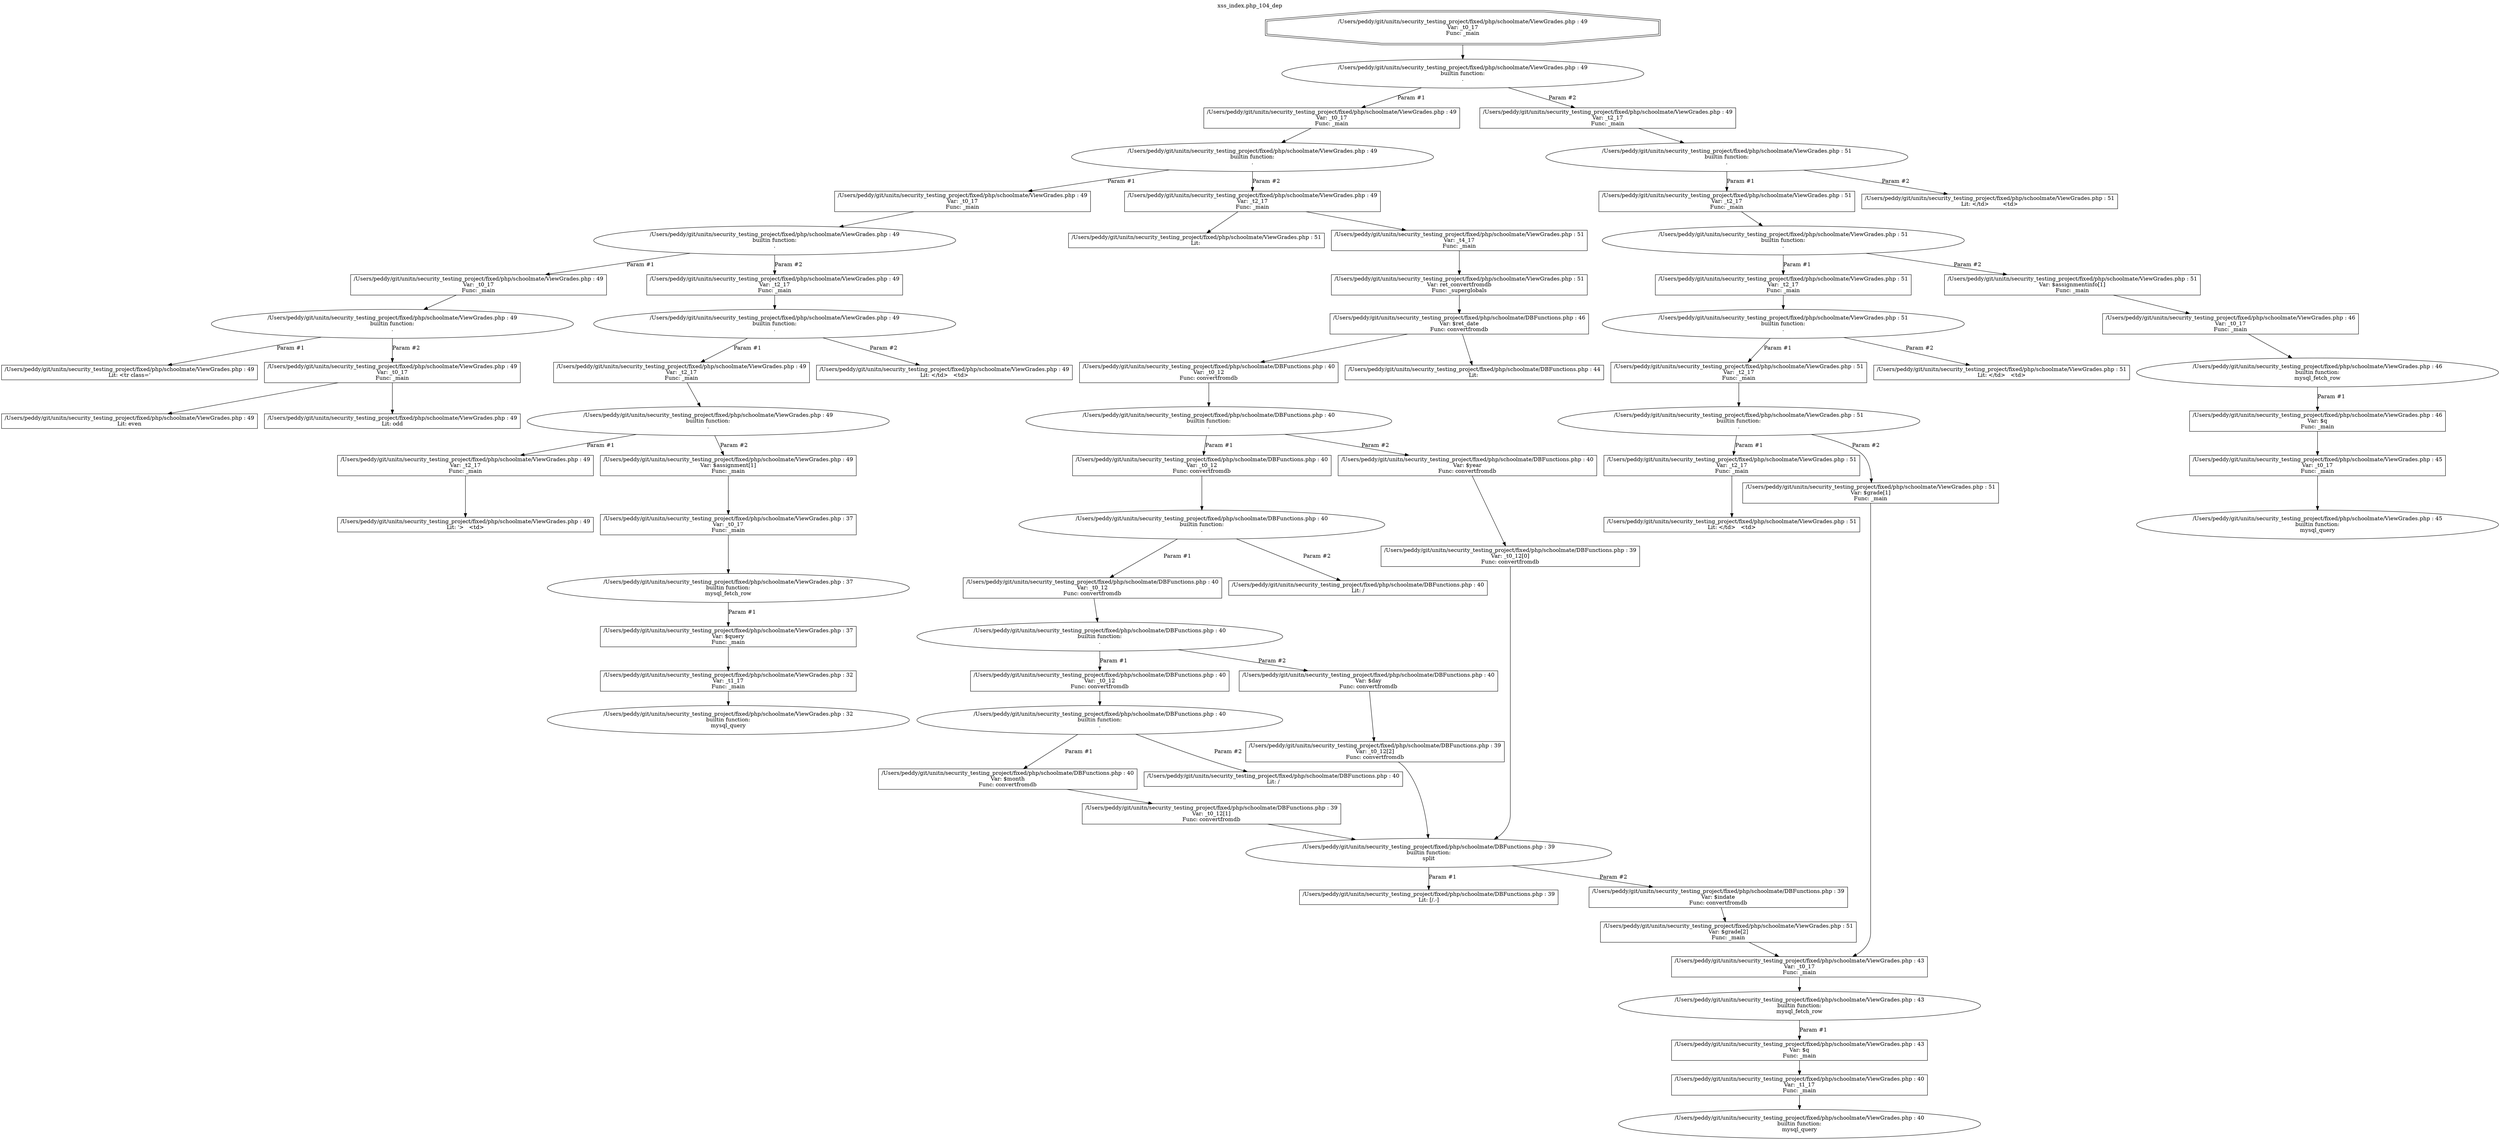 digraph cfg {
  label="xss_index.php_104_dep";
  labelloc=t;
  n1 [shape=doubleoctagon, label="/Users/peddy/git/unitn/security_testing_project/fixed/php/schoolmate/ViewGrades.php : 49\nVar: _t0_17\nFunc: _main\n"];
  n2 [shape=ellipse, label="/Users/peddy/git/unitn/security_testing_project/fixed/php/schoolmate/ViewGrades.php : 49\nbuiltin function:\n.\n"];
  n3 [shape=box, label="/Users/peddy/git/unitn/security_testing_project/fixed/php/schoolmate/ViewGrades.php : 49\nVar: _t0_17\nFunc: _main\n"];
  n4 [shape=ellipse, label="/Users/peddy/git/unitn/security_testing_project/fixed/php/schoolmate/ViewGrades.php : 49\nbuiltin function:\n.\n"];
  n5 [shape=box, label="/Users/peddy/git/unitn/security_testing_project/fixed/php/schoolmate/ViewGrades.php : 49\nVar: _t0_17\nFunc: _main\n"];
  n6 [shape=ellipse, label="/Users/peddy/git/unitn/security_testing_project/fixed/php/schoolmate/ViewGrades.php : 49\nbuiltin function:\n.\n"];
  n7 [shape=box, label="/Users/peddy/git/unitn/security_testing_project/fixed/php/schoolmate/ViewGrades.php : 49\nVar: _t0_17\nFunc: _main\n"];
  n8 [shape=ellipse, label="/Users/peddy/git/unitn/security_testing_project/fixed/php/schoolmate/ViewGrades.php : 49\nbuiltin function:\n.\n"];
  n9 [shape=box, label="/Users/peddy/git/unitn/security_testing_project/fixed/php/schoolmate/ViewGrades.php : 49\nLit: <tr class='\n"];
  n10 [shape=box, label="/Users/peddy/git/unitn/security_testing_project/fixed/php/schoolmate/ViewGrades.php : 49\nVar: _t0_17\nFunc: _main\n"];
  n11 [shape=box, label="/Users/peddy/git/unitn/security_testing_project/fixed/php/schoolmate/ViewGrades.php : 49\nLit: even\n"];
  n12 [shape=box, label="/Users/peddy/git/unitn/security_testing_project/fixed/php/schoolmate/ViewGrades.php : 49\nLit: odd\n"];
  n13 [shape=box, label="/Users/peddy/git/unitn/security_testing_project/fixed/php/schoolmate/ViewGrades.php : 49\nVar: _t2_17\nFunc: _main\n"];
  n14 [shape=ellipse, label="/Users/peddy/git/unitn/security_testing_project/fixed/php/schoolmate/ViewGrades.php : 49\nbuiltin function:\n.\n"];
  n15 [shape=box, label="/Users/peddy/git/unitn/security_testing_project/fixed/php/schoolmate/ViewGrades.php : 49\nVar: _t2_17\nFunc: _main\n"];
  n16 [shape=ellipse, label="/Users/peddy/git/unitn/security_testing_project/fixed/php/schoolmate/ViewGrades.php : 49\nbuiltin function:\n.\n"];
  n17 [shape=box, label="/Users/peddy/git/unitn/security_testing_project/fixed/php/schoolmate/ViewGrades.php : 49\nVar: _t2_17\nFunc: _main\n"];
  n18 [shape=box, label="/Users/peddy/git/unitn/security_testing_project/fixed/php/schoolmate/ViewGrades.php : 49\nLit: '>   <td>\n"];
  n19 [shape=box, label="/Users/peddy/git/unitn/security_testing_project/fixed/php/schoolmate/ViewGrades.php : 49\nVar: $assignment[1]\nFunc: _main\n"];
  n20 [shape=box, label="/Users/peddy/git/unitn/security_testing_project/fixed/php/schoolmate/ViewGrades.php : 37\nVar: _t0_17\nFunc: _main\n"];
  n21 [shape=ellipse, label="/Users/peddy/git/unitn/security_testing_project/fixed/php/schoolmate/ViewGrades.php : 37\nbuiltin function:\nmysql_fetch_row\n"];
  n22 [shape=box, label="/Users/peddy/git/unitn/security_testing_project/fixed/php/schoolmate/ViewGrades.php : 37\nVar: $query\nFunc: _main\n"];
  n23 [shape=box, label="/Users/peddy/git/unitn/security_testing_project/fixed/php/schoolmate/ViewGrades.php : 32\nVar: _t1_17\nFunc: _main\n"];
  n24 [shape=ellipse, label="/Users/peddy/git/unitn/security_testing_project/fixed/php/schoolmate/ViewGrades.php : 32\nbuiltin function:\nmysql_query\n"];
  n25 [shape=box, label="/Users/peddy/git/unitn/security_testing_project/fixed/php/schoolmate/ViewGrades.php : 49\nLit: </td>   <td>\n"];
  n26 [shape=box, label="/Users/peddy/git/unitn/security_testing_project/fixed/php/schoolmate/ViewGrades.php : 49\nVar: _t2_17\nFunc: _main\n"];
  n27 [shape=box, label="/Users/peddy/git/unitn/security_testing_project/fixed/php/schoolmate/ViewGrades.php : 51\nLit: \n"];
  n28 [shape=box, label="/Users/peddy/git/unitn/security_testing_project/fixed/php/schoolmate/ViewGrades.php : 51\nVar: _t4_17\nFunc: _main\n"];
  n29 [shape=box, label="/Users/peddy/git/unitn/security_testing_project/fixed/php/schoolmate/ViewGrades.php : 51\nVar: ret_convertfromdb\nFunc: _superglobals\n"];
  n30 [shape=box, label="/Users/peddy/git/unitn/security_testing_project/fixed/php/schoolmate/DBFunctions.php : 46\nVar: $ret_date\nFunc: convertfromdb\n"];
  n31 [shape=box, label="/Users/peddy/git/unitn/security_testing_project/fixed/php/schoolmate/DBFunctions.php : 40\nVar: _t0_12\nFunc: convertfromdb\n"];
  n32 [shape=ellipse, label="/Users/peddy/git/unitn/security_testing_project/fixed/php/schoolmate/DBFunctions.php : 40\nbuiltin function:\n.\n"];
  n33 [shape=box, label="/Users/peddy/git/unitn/security_testing_project/fixed/php/schoolmate/DBFunctions.php : 40\nVar: _t0_12\nFunc: convertfromdb\n"];
  n34 [shape=ellipse, label="/Users/peddy/git/unitn/security_testing_project/fixed/php/schoolmate/DBFunctions.php : 40\nbuiltin function:\n.\n"];
  n35 [shape=box, label="/Users/peddy/git/unitn/security_testing_project/fixed/php/schoolmate/DBFunctions.php : 40\nVar: _t0_12\nFunc: convertfromdb\n"];
  n36 [shape=ellipse, label="/Users/peddy/git/unitn/security_testing_project/fixed/php/schoolmate/DBFunctions.php : 40\nbuiltin function:\n.\n"];
  n37 [shape=box, label="/Users/peddy/git/unitn/security_testing_project/fixed/php/schoolmate/DBFunctions.php : 40\nVar: _t0_12\nFunc: convertfromdb\n"];
  n38 [shape=ellipse, label="/Users/peddy/git/unitn/security_testing_project/fixed/php/schoolmate/DBFunctions.php : 40\nbuiltin function:\n.\n"];
  n39 [shape=box, label="/Users/peddy/git/unitn/security_testing_project/fixed/php/schoolmate/DBFunctions.php : 40\nVar: $month\nFunc: convertfromdb\n"];
  n40 [shape=box, label="/Users/peddy/git/unitn/security_testing_project/fixed/php/schoolmate/DBFunctions.php : 39\nVar: _t0_12[1]\nFunc: convertfromdb\n"];
  n41 [shape=ellipse, label="/Users/peddy/git/unitn/security_testing_project/fixed/php/schoolmate/DBFunctions.php : 39\nbuiltin function:\nsplit\n"];
  n42 [shape=box, label="/Users/peddy/git/unitn/security_testing_project/fixed/php/schoolmate/DBFunctions.php : 39\nLit: [/.-]\n"];
  n43 [shape=box, label="/Users/peddy/git/unitn/security_testing_project/fixed/php/schoolmate/DBFunctions.php : 39\nVar: $indate\nFunc: convertfromdb\n"];
  n44 [shape=box, label="/Users/peddy/git/unitn/security_testing_project/fixed/php/schoolmate/ViewGrades.php : 51\nVar: $grade[2]\nFunc: _main\n"];
  n45 [shape=box, label="/Users/peddy/git/unitn/security_testing_project/fixed/php/schoolmate/ViewGrades.php : 43\nVar: _t0_17\nFunc: _main\n"];
  n46 [shape=ellipse, label="/Users/peddy/git/unitn/security_testing_project/fixed/php/schoolmate/ViewGrades.php : 43\nbuiltin function:\nmysql_fetch_row\n"];
  n47 [shape=box, label="/Users/peddy/git/unitn/security_testing_project/fixed/php/schoolmate/ViewGrades.php : 43\nVar: $q\nFunc: _main\n"];
  n48 [shape=box, label="/Users/peddy/git/unitn/security_testing_project/fixed/php/schoolmate/ViewGrades.php : 40\nVar: _t1_17\nFunc: _main\n"];
  n49 [shape=ellipse, label="/Users/peddy/git/unitn/security_testing_project/fixed/php/schoolmate/ViewGrades.php : 40\nbuiltin function:\nmysql_query\n"];
  n50 [shape=box, label="/Users/peddy/git/unitn/security_testing_project/fixed/php/schoolmate/DBFunctions.php : 40\nLit: /\n"];
  n51 [shape=box, label="/Users/peddy/git/unitn/security_testing_project/fixed/php/schoolmate/DBFunctions.php : 40\nVar: $day\nFunc: convertfromdb\n"];
  n52 [shape=box, label="/Users/peddy/git/unitn/security_testing_project/fixed/php/schoolmate/DBFunctions.php : 39\nVar: _t0_12[2]\nFunc: convertfromdb\n"];
  n53 [shape=box, label="/Users/peddy/git/unitn/security_testing_project/fixed/php/schoolmate/DBFunctions.php : 40\nLit: /\n"];
  n54 [shape=box, label="/Users/peddy/git/unitn/security_testing_project/fixed/php/schoolmate/DBFunctions.php : 40\nVar: $year\nFunc: convertfromdb\n"];
  n55 [shape=box, label="/Users/peddy/git/unitn/security_testing_project/fixed/php/schoolmate/DBFunctions.php : 39\nVar: _t0_12[0]\nFunc: convertfromdb\n"];
  n56 [shape=box, label="/Users/peddy/git/unitn/security_testing_project/fixed/php/schoolmate/DBFunctions.php : 44\nLit: \n"];
  n57 [shape=box, label="/Users/peddy/git/unitn/security_testing_project/fixed/php/schoolmate/ViewGrades.php : 49\nVar: _t2_17\nFunc: _main\n"];
  n58 [shape=ellipse, label="/Users/peddy/git/unitn/security_testing_project/fixed/php/schoolmate/ViewGrades.php : 51\nbuiltin function:\n.\n"];
  n59 [shape=box, label="/Users/peddy/git/unitn/security_testing_project/fixed/php/schoolmate/ViewGrades.php : 51\nVar: _t2_17\nFunc: _main\n"];
  n60 [shape=ellipse, label="/Users/peddy/git/unitn/security_testing_project/fixed/php/schoolmate/ViewGrades.php : 51\nbuiltin function:\n.\n"];
  n61 [shape=box, label="/Users/peddy/git/unitn/security_testing_project/fixed/php/schoolmate/ViewGrades.php : 51\nVar: _t2_17\nFunc: _main\n"];
  n62 [shape=ellipse, label="/Users/peddy/git/unitn/security_testing_project/fixed/php/schoolmate/ViewGrades.php : 51\nbuiltin function:\n.\n"];
  n63 [shape=box, label="/Users/peddy/git/unitn/security_testing_project/fixed/php/schoolmate/ViewGrades.php : 51\nVar: _t2_17\nFunc: _main\n"];
  n64 [shape=ellipse, label="/Users/peddy/git/unitn/security_testing_project/fixed/php/schoolmate/ViewGrades.php : 51\nbuiltin function:\n.\n"];
  n65 [shape=box, label="/Users/peddy/git/unitn/security_testing_project/fixed/php/schoolmate/ViewGrades.php : 51\nVar: _t2_17\nFunc: _main\n"];
  n66 [shape=box, label="/Users/peddy/git/unitn/security_testing_project/fixed/php/schoolmate/ViewGrades.php : 51\nLit: </td>   <td>\n"];
  n67 [shape=box, label="/Users/peddy/git/unitn/security_testing_project/fixed/php/schoolmate/ViewGrades.php : 51\nVar: $grade[1]\nFunc: _main\n"];
  n68 [shape=box, label="/Users/peddy/git/unitn/security_testing_project/fixed/php/schoolmate/ViewGrades.php : 51\nLit: </td>   <td>\n"];
  n69 [shape=box, label="/Users/peddy/git/unitn/security_testing_project/fixed/php/schoolmate/ViewGrades.php : 51\nVar: $assignmentinfo[1]\nFunc: _main\n"];
  n70 [shape=box, label="/Users/peddy/git/unitn/security_testing_project/fixed/php/schoolmate/ViewGrades.php : 46\nVar: _t0_17\nFunc: _main\n"];
  n71 [shape=ellipse, label="/Users/peddy/git/unitn/security_testing_project/fixed/php/schoolmate/ViewGrades.php : 46\nbuiltin function:\nmysql_fetch_row\n"];
  n72 [shape=box, label="/Users/peddy/git/unitn/security_testing_project/fixed/php/schoolmate/ViewGrades.php : 46\nVar: $q\nFunc: _main\n"];
  n73 [shape=box, label="/Users/peddy/git/unitn/security_testing_project/fixed/php/schoolmate/ViewGrades.php : 45\nVar: _t0_17\nFunc: _main\n"];
  n74 [shape=ellipse, label="/Users/peddy/git/unitn/security_testing_project/fixed/php/schoolmate/ViewGrades.php : 45\nbuiltin function:\nmysql_query\n"];
  n75 [shape=box, label="/Users/peddy/git/unitn/security_testing_project/fixed/php/schoolmate/ViewGrades.php : 51\nLit: </td>	<td>\n"];
  n1 -> n2;
  n3 -> n4;
  n5 -> n6;
  n7 -> n8;
  n8 -> n9[label="Param #1"];
  n8 -> n10[label="Param #2"];
  n10 -> n11;
  n10 -> n12;
  n6 -> n7[label="Param #1"];
  n6 -> n13[label="Param #2"];
  n13 -> n14;
  n15 -> n16;
  n17 -> n18;
  n16 -> n17[label="Param #1"];
  n16 -> n19[label="Param #2"];
  n20 -> n21;
  n23 -> n24;
  n22 -> n23;
  n21 -> n22[label="Param #1"];
  n19 -> n20;
  n14 -> n15[label="Param #1"];
  n14 -> n25[label="Param #2"];
  n4 -> n5[label="Param #1"];
  n4 -> n26[label="Param #2"];
  n26 -> n27;
  n26 -> n28;
  n31 -> n32;
  n33 -> n34;
  n35 -> n36;
  n37 -> n38;
  n40 -> n41;
  n41 -> n42[label="Param #1"];
  n41 -> n43[label="Param #2"];
  n45 -> n46;
  n48 -> n49;
  n47 -> n48;
  n46 -> n47[label="Param #1"];
  n44 -> n45;
  n43 -> n44;
  n39 -> n40;
  n38 -> n39[label="Param #1"];
  n38 -> n50[label="Param #2"];
  n36 -> n37[label="Param #1"];
  n36 -> n51[label="Param #2"];
  n52 -> n41;
  n51 -> n52;
  n34 -> n35[label="Param #1"];
  n34 -> n53[label="Param #2"];
  n32 -> n33[label="Param #1"];
  n32 -> n54[label="Param #2"];
  n55 -> n41;
  n54 -> n55;
  n30 -> n31;
  n30 -> n56;
  n29 -> n30;
  n28 -> n29;
  n2 -> n3[label="Param #1"];
  n2 -> n57[label="Param #2"];
  n57 -> n58;
  n59 -> n60;
  n61 -> n62;
  n63 -> n64;
  n65 -> n66;
  n64 -> n65[label="Param #1"];
  n64 -> n67[label="Param #2"];
  n67 -> n45;
  n62 -> n63[label="Param #1"];
  n62 -> n68[label="Param #2"];
  n60 -> n61[label="Param #1"];
  n60 -> n69[label="Param #2"];
  n70 -> n71;
  n73 -> n74;
  n72 -> n73;
  n71 -> n72[label="Param #1"];
  n69 -> n70;
  n58 -> n59[label="Param #1"];
  n58 -> n75[label="Param #2"];
}
